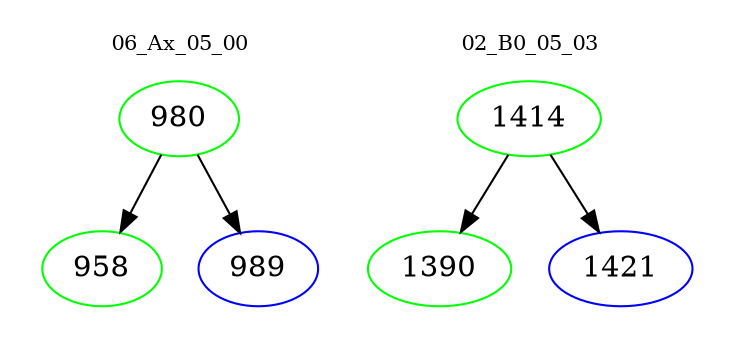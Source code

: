 digraph{
subgraph cluster_0 {
color = white
label = "06_Ax_05_00";
fontsize=10;
T0_980 [label="980", color="green"]
T0_980 -> T0_958 [color="black"]
T0_958 [label="958", color="green"]
T0_980 -> T0_989 [color="black"]
T0_989 [label="989", color="blue"]
}
subgraph cluster_1 {
color = white
label = "02_B0_05_03";
fontsize=10;
T1_1414 [label="1414", color="green"]
T1_1414 -> T1_1390 [color="black"]
T1_1390 [label="1390", color="green"]
T1_1414 -> T1_1421 [color="black"]
T1_1421 [label="1421", color="blue"]
}
}
